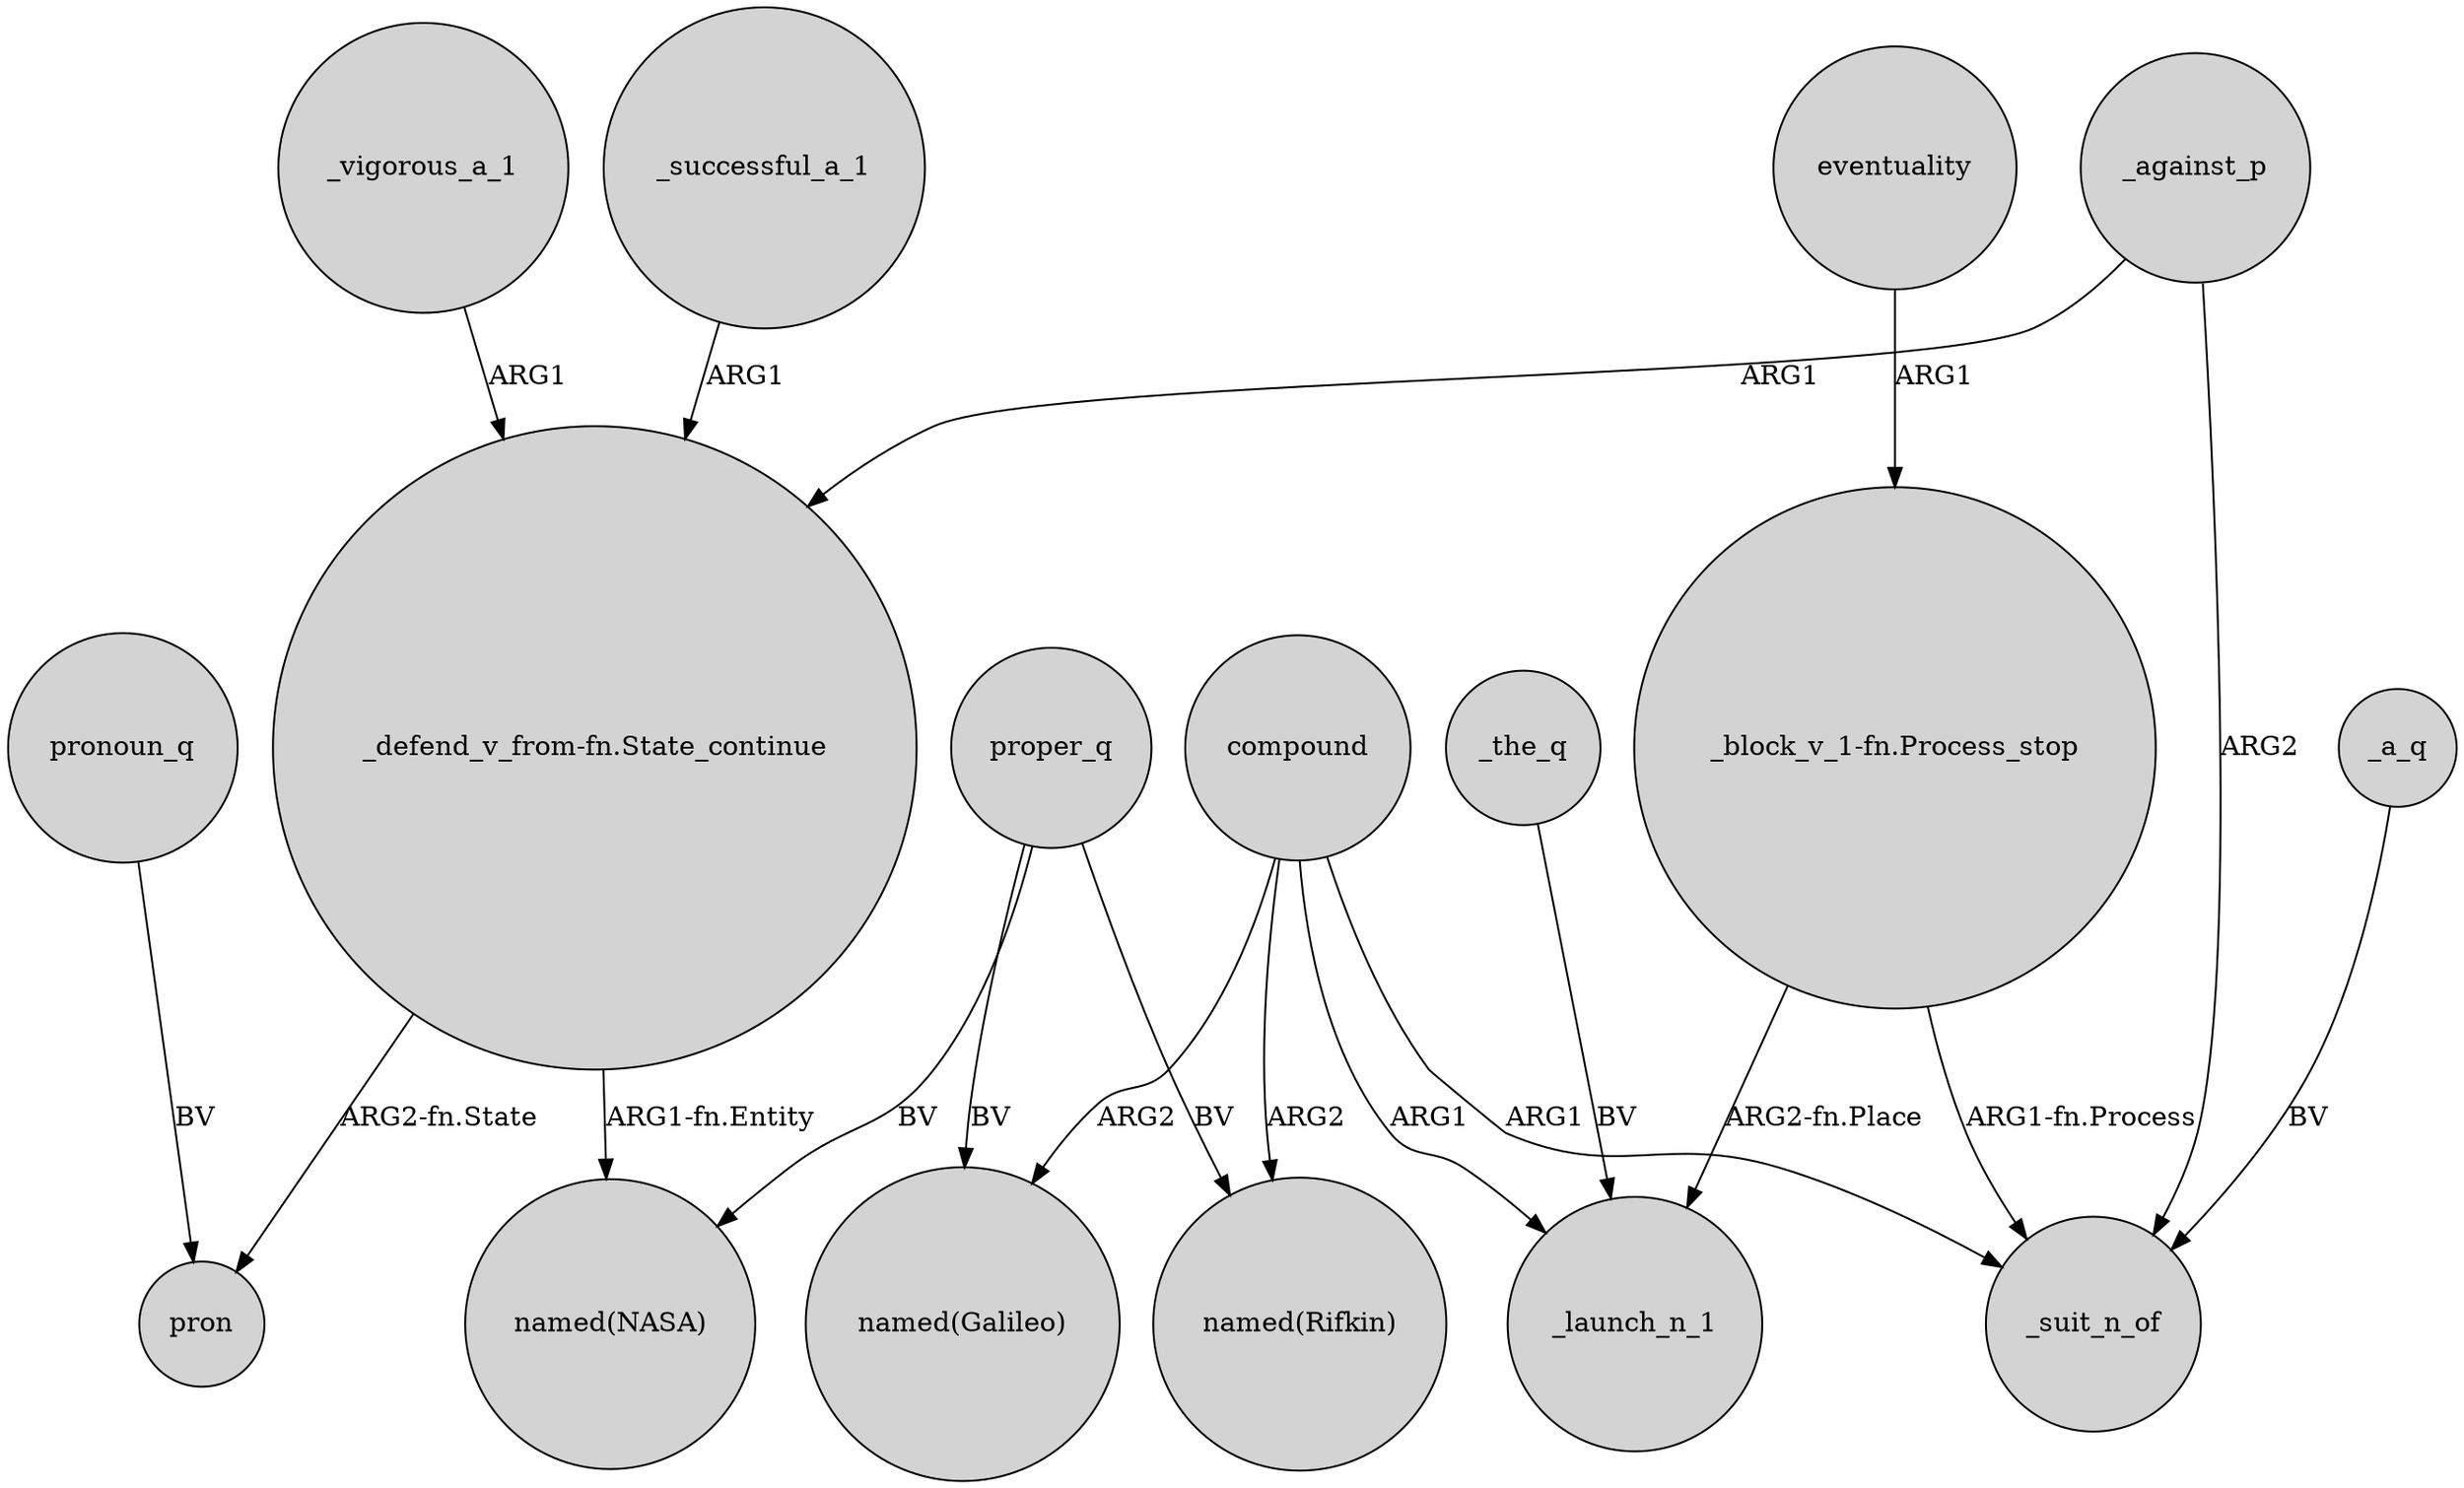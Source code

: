 digraph {
	node [shape=circle style=filled]
	_vigorous_a_1 -> "_defend_v_from-fn.State_continue" [label=ARG1]
	_against_p -> "_defend_v_from-fn.State_continue" [label=ARG1]
	_the_q -> _launch_n_1 [label=BV]
	compound -> "named(Rifkin)" [label=ARG2]
	proper_q -> "named(Galileo)" [label=BV]
	pronoun_q -> pron [label=BV]
	"_block_v_1-fn.Process_stop" -> _launch_n_1 [label="ARG2-fn.Place"]
	"_defend_v_from-fn.State_continue" -> pron [label="ARG2-fn.State"]
	proper_q -> "named(NASA)" [label=BV]
	"_block_v_1-fn.Process_stop" -> _suit_n_of [label="ARG1-fn.Process"]
	compound -> _suit_n_of [label=ARG1]
	"_defend_v_from-fn.State_continue" -> "named(NASA)" [label="ARG1-fn.Entity"]
	compound -> "named(Galileo)" [label=ARG2]
	eventuality -> "_block_v_1-fn.Process_stop" [label=ARG1]
	_successful_a_1 -> "_defend_v_from-fn.State_continue" [label=ARG1]
	compound -> _launch_n_1 [label=ARG1]
	proper_q -> "named(Rifkin)" [label=BV]
	_a_q -> _suit_n_of [label=BV]
	_against_p -> _suit_n_of [label=ARG2]
}
